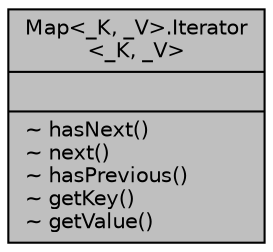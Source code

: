 digraph "Map&lt;_K,  _V&gt;.Iterator&lt;_K,  _V&gt;"
{
  edge [fontname="Helvetica",fontsize="10",labelfontname="Helvetica",labelfontsize="10"];
  node [fontname="Helvetica",fontsize="10",shape=record];
  Node1 [label="{Map\<_K,  _V\>.Iterator\l\<_K,  _V\>\n||~ hasNext()\l~ next()\l~ hasPrevious()\l~ getKey()\l~ getValue()\l}",height=0.2,width=0.4,color="black", fillcolor="grey75", style="filled", fontcolor="black"];
}
